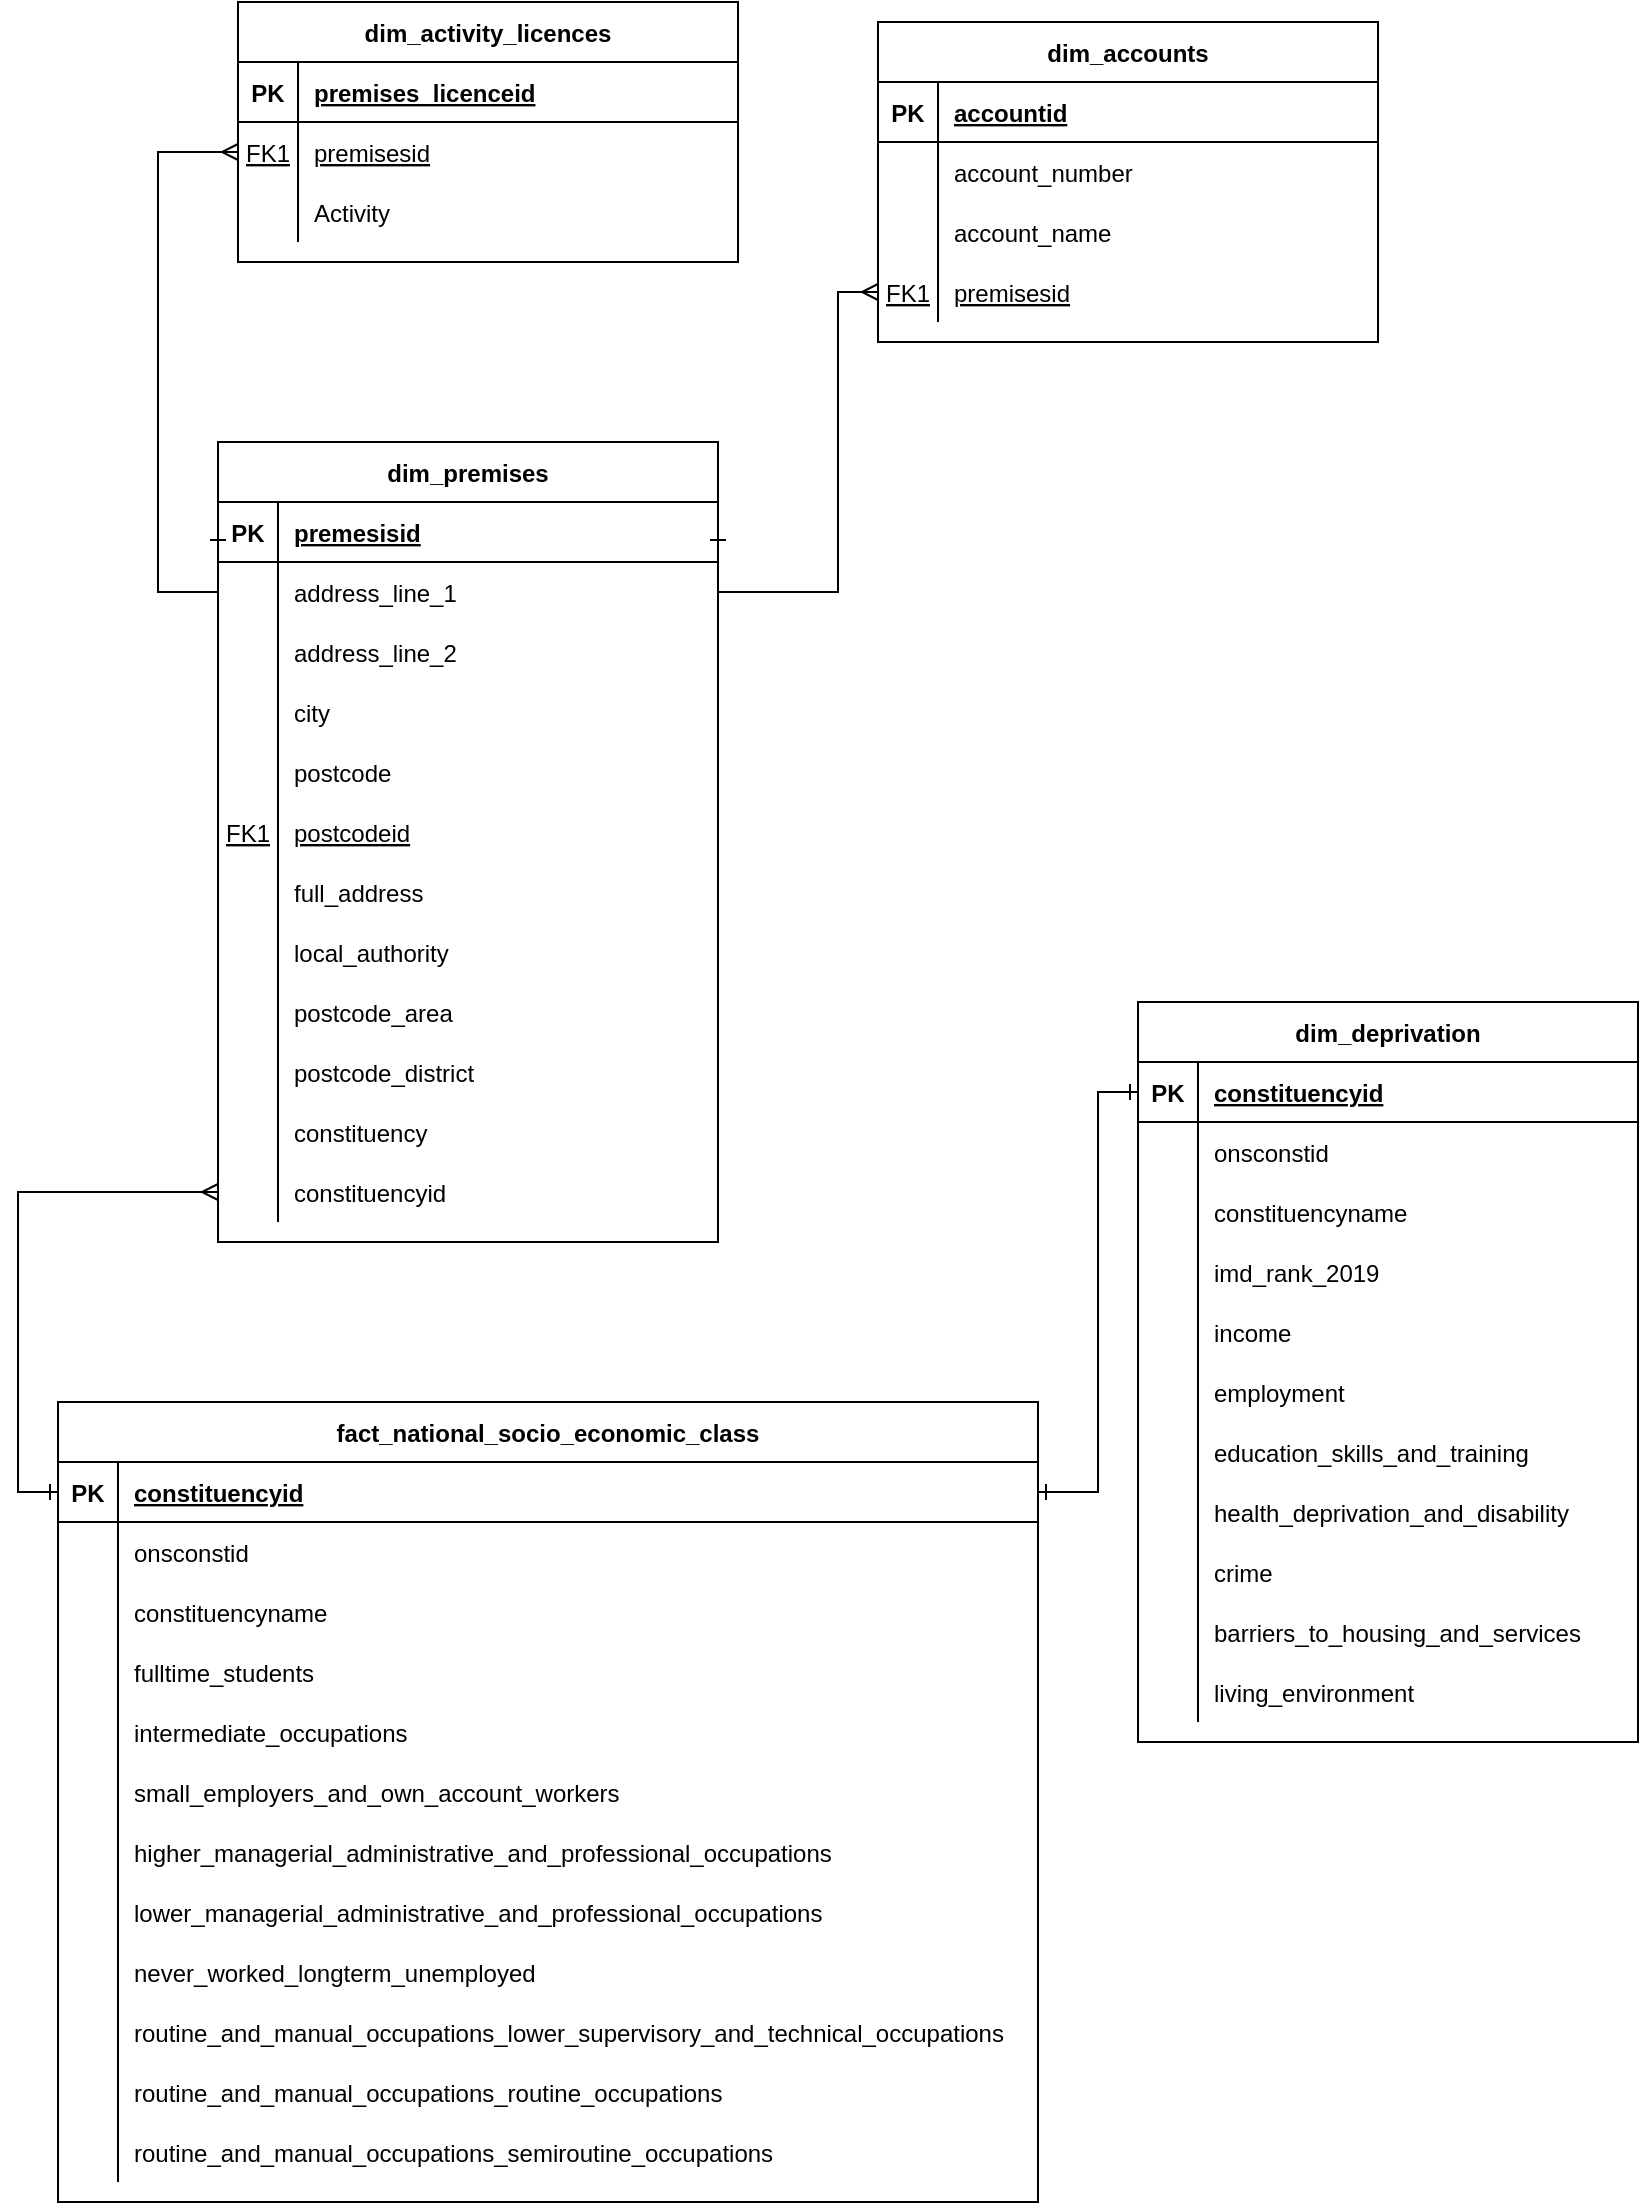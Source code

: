 <mxfile version="26.0.4">
  <diagram id="R2lEEEUBdFMjLlhIrx00" name="Page-1">
    <mxGraphModel dx="504" dy="288" grid="1" gridSize="10" guides="1" tooltips="1" connect="1" arrows="1" fold="1" page="1" pageScale="1" pageWidth="850" pageHeight="1100" math="0" shadow="0" extFonts="Permanent Marker^https://fonts.googleapis.com/css?family=Permanent+Marker">
      <root>
        <mxCell id="0" />
        <mxCell id="1" parent="0" />
        <mxCell id="C-vyLk0tnHw3VtMMgP7b-2" value="dim_activity_licences" style="shape=table;startSize=30;container=1;collapsible=1;childLayout=tableLayout;fixedRows=1;rowLines=0;fontStyle=1;align=center;resizeLast=1;" parent="1" vertex="1">
          <mxGeometry x="130" y="50" width="250" height="130" as="geometry" />
        </mxCell>
        <mxCell id="C-vyLk0tnHw3VtMMgP7b-3" value="" style="shape=partialRectangle;collapsible=0;dropTarget=0;pointerEvents=0;fillColor=none;points=[[0,0.5],[1,0.5]];portConstraint=eastwest;top=0;left=0;right=0;bottom=1;" parent="C-vyLk0tnHw3VtMMgP7b-2" vertex="1">
          <mxGeometry y="30" width="250" height="30" as="geometry" />
        </mxCell>
        <mxCell id="C-vyLk0tnHw3VtMMgP7b-4" value="PK" style="shape=partialRectangle;overflow=hidden;connectable=0;fillColor=none;top=0;left=0;bottom=0;right=0;fontStyle=1;" parent="C-vyLk0tnHw3VtMMgP7b-3" vertex="1">
          <mxGeometry width="30" height="30" as="geometry">
            <mxRectangle width="30" height="30" as="alternateBounds" />
          </mxGeometry>
        </mxCell>
        <mxCell id="C-vyLk0tnHw3VtMMgP7b-5" value="premises_licenceid" style="shape=partialRectangle;overflow=hidden;connectable=0;fillColor=none;top=0;left=0;bottom=0;right=0;align=left;spacingLeft=6;fontStyle=5;" parent="C-vyLk0tnHw3VtMMgP7b-3" vertex="1">
          <mxGeometry x="30" width="220" height="30" as="geometry">
            <mxRectangle width="220" height="30" as="alternateBounds" />
          </mxGeometry>
        </mxCell>
        <mxCell id="C-vyLk0tnHw3VtMMgP7b-6" value="" style="shape=partialRectangle;collapsible=0;dropTarget=0;pointerEvents=0;fillColor=none;points=[[0,0.5],[1,0.5]];portConstraint=eastwest;top=0;left=0;right=0;bottom=0;" parent="C-vyLk0tnHw3VtMMgP7b-2" vertex="1">
          <mxGeometry y="60" width="250" height="30" as="geometry" />
        </mxCell>
        <mxCell id="C-vyLk0tnHw3VtMMgP7b-7" value="FK1" style="shape=partialRectangle;overflow=hidden;connectable=0;fillColor=none;top=0;left=0;bottom=0;right=0;fontStyle=4" parent="C-vyLk0tnHw3VtMMgP7b-6" vertex="1">
          <mxGeometry width="30" height="30" as="geometry">
            <mxRectangle width="30" height="30" as="alternateBounds" />
          </mxGeometry>
        </mxCell>
        <mxCell id="C-vyLk0tnHw3VtMMgP7b-8" value="premisesid" style="shape=partialRectangle;overflow=hidden;connectable=0;fillColor=none;top=0;left=0;bottom=0;right=0;align=left;spacingLeft=6;fontStyle=4" parent="C-vyLk0tnHw3VtMMgP7b-6" vertex="1">
          <mxGeometry x="30" width="220" height="30" as="geometry">
            <mxRectangle width="220" height="30" as="alternateBounds" />
          </mxGeometry>
        </mxCell>
        <mxCell id="C-vyLk0tnHw3VtMMgP7b-9" value="" style="shape=partialRectangle;collapsible=0;dropTarget=0;pointerEvents=0;fillColor=none;points=[[0,0.5],[1,0.5]];portConstraint=eastwest;top=0;left=0;right=0;bottom=0;" parent="C-vyLk0tnHw3VtMMgP7b-2" vertex="1">
          <mxGeometry y="90" width="250" height="30" as="geometry" />
        </mxCell>
        <mxCell id="C-vyLk0tnHw3VtMMgP7b-10" value="" style="shape=partialRectangle;overflow=hidden;connectable=0;fillColor=none;top=0;left=0;bottom=0;right=0;" parent="C-vyLk0tnHw3VtMMgP7b-9" vertex="1">
          <mxGeometry width="30" height="30" as="geometry">
            <mxRectangle width="30" height="30" as="alternateBounds" />
          </mxGeometry>
        </mxCell>
        <mxCell id="C-vyLk0tnHw3VtMMgP7b-11" value="Activity" style="shape=partialRectangle;overflow=hidden;connectable=0;fillColor=none;top=0;left=0;bottom=0;right=0;align=left;spacingLeft=6;" parent="C-vyLk0tnHw3VtMMgP7b-9" vertex="1">
          <mxGeometry x="30" width="220" height="30" as="geometry">
            <mxRectangle width="220" height="30" as="alternateBounds" />
          </mxGeometry>
        </mxCell>
        <mxCell id="C-vyLk0tnHw3VtMMgP7b-23" value="dim_premises" style="shape=table;startSize=30;container=1;collapsible=1;childLayout=tableLayout;fixedRows=1;rowLines=0;fontStyle=1;align=center;resizeLast=1;" parent="1" vertex="1">
          <mxGeometry x="120" y="270" width="250" height="400" as="geometry" />
        </mxCell>
        <mxCell id="C-vyLk0tnHw3VtMMgP7b-24" value="" style="shape=partialRectangle;collapsible=0;dropTarget=0;pointerEvents=0;fillColor=none;points=[[0,0.5],[1,0.5]];portConstraint=eastwest;top=0;left=0;right=0;bottom=1;" parent="C-vyLk0tnHw3VtMMgP7b-23" vertex="1">
          <mxGeometry y="30" width="250" height="30" as="geometry" />
        </mxCell>
        <mxCell id="C-vyLk0tnHw3VtMMgP7b-25" value="PK" style="shape=partialRectangle;overflow=hidden;connectable=0;fillColor=none;top=0;left=0;bottom=0;right=0;fontStyle=1;" parent="C-vyLk0tnHw3VtMMgP7b-24" vertex="1">
          <mxGeometry width="30" height="30" as="geometry">
            <mxRectangle width="30" height="30" as="alternateBounds" />
          </mxGeometry>
        </mxCell>
        <mxCell id="C-vyLk0tnHw3VtMMgP7b-26" value="premesisid" style="shape=partialRectangle;overflow=hidden;connectable=0;fillColor=none;top=0;left=0;bottom=0;right=0;align=left;spacingLeft=6;fontStyle=5;" parent="C-vyLk0tnHw3VtMMgP7b-24" vertex="1">
          <mxGeometry x="30" width="220" height="30" as="geometry">
            <mxRectangle width="220" height="30" as="alternateBounds" />
          </mxGeometry>
        </mxCell>
        <mxCell id="C-vyLk0tnHw3VtMMgP7b-27" value="" style="shape=partialRectangle;collapsible=0;dropTarget=0;pointerEvents=0;fillColor=none;points=[[0,0.5],[1,0.5]];portConstraint=eastwest;top=0;left=0;right=0;bottom=0;" parent="C-vyLk0tnHw3VtMMgP7b-23" vertex="1">
          <mxGeometry y="60" width="250" height="30" as="geometry" />
        </mxCell>
        <mxCell id="C-vyLk0tnHw3VtMMgP7b-28" value="" style="shape=partialRectangle;overflow=hidden;connectable=0;fillColor=none;top=0;left=0;bottom=0;right=0;" parent="C-vyLk0tnHw3VtMMgP7b-27" vertex="1">
          <mxGeometry width="30" height="30" as="geometry">
            <mxRectangle width="30" height="30" as="alternateBounds" />
          </mxGeometry>
        </mxCell>
        <mxCell id="C-vyLk0tnHw3VtMMgP7b-29" value="address_line_1" style="shape=partialRectangle;overflow=hidden;connectable=0;fillColor=none;top=0;left=0;bottom=0;right=0;align=left;spacingLeft=6;" parent="C-vyLk0tnHw3VtMMgP7b-27" vertex="1">
          <mxGeometry x="30" width="220" height="30" as="geometry">
            <mxRectangle width="220" height="30" as="alternateBounds" />
          </mxGeometry>
        </mxCell>
        <mxCell id="blwR2HKxJo5WGY5ivQyR-8" style="shape=partialRectangle;collapsible=0;dropTarget=0;pointerEvents=0;fillColor=none;points=[[0,0.5],[1,0.5]];portConstraint=eastwest;top=0;left=0;right=0;bottom=0;" parent="C-vyLk0tnHw3VtMMgP7b-23" vertex="1">
          <mxGeometry y="90" width="250" height="30" as="geometry" />
        </mxCell>
        <mxCell id="blwR2HKxJo5WGY5ivQyR-9" style="shape=partialRectangle;overflow=hidden;connectable=0;fillColor=none;top=0;left=0;bottom=0;right=0;" parent="blwR2HKxJo5WGY5ivQyR-8" vertex="1">
          <mxGeometry width="30" height="30" as="geometry">
            <mxRectangle width="30" height="30" as="alternateBounds" />
          </mxGeometry>
        </mxCell>
        <mxCell id="blwR2HKxJo5WGY5ivQyR-10" value="address_line_2" style="shape=partialRectangle;overflow=hidden;connectable=0;fillColor=none;top=0;left=0;bottom=0;right=0;align=left;spacingLeft=6;" parent="blwR2HKxJo5WGY5ivQyR-8" vertex="1">
          <mxGeometry x="30" width="220" height="30" as="geometry">
            <mxRectangle width="220" height="30" as="alternateBounds" />
          </mxGeometry>
        </mxCell>
        <mxCell id="blwR2HKxJo5WGY5ivQyR-5" style="shape=partialRectangle;collapsible=0;dropTarget=0;pointerEvents=0;fillColor=none;points=[[0,0.5],[1,0.5]];portConstraint=eastwest;top=0;left=0;right=0;bottom=0;" parent="C-vyLk0tnHw3VtMMgP7b-23" vertex="1">
          <mxGeometry y="120" width="250" height="30" as="geometry" />
        </mxCell>
        <mxCell id="blwR2HKxJo5WGY5ivQyR-6" style="shape=partialRectangle;overflow=hidden;connectable=0;fillColor=none;top=0;left=0;bottom=0;right=0;" parent="blwR2HKxJo5WGY5ivQyR-5" vertex="1">
          <mxGeometry width="30" height="30" as="geometry">
            <mxRectangle width="30" height="30" as="alternateBounds" />
          </mxGeometry>
        </mxCell>
        <mxCell id="blwR2HKxJo5WGY5ivQyR-7" value="city" style="shape=partialRectangle;overflow=hidden;connectable=0;fillColor=none;top=0;left=0;bottom=0;right=0;align=left;spacingLeft=6;" parent="blwR2HKxJo5WGY5ivQyR-5" vertex="1">
          <mxGeometry x="30" width="220" height="30" as="geometry">
            <mxRectangle width="220" height="30" as="alternateBounds" />
          </mxGeometry>
        </mxCell>
        <mxCell id="blwR2HKxJo5WGY5ivQyR-2" style="shape=partialRectangle;collapsible=0;dropTarget=0;pointerEvents=0;fillColor=none;points=[[0,0.5],[1,0.5]];portConstraint=eastwest;top=0;left=0;right=0;bottom=0;" parent="C-vyLk0tnHw3VtMMgP7b-23" vertex="1">
          <mxGeometry y="150" width="250" height="30" as="geometry" />
        </mxCell>
        <mxCell id="blwR2HKxJo5WGY5ivQyR-3" style="shape=partialRectangle;overflow=hidden;connectable=0;fillColor=none;top=0;left=0;bottom=0;right=0;" parent="blwR2HKxJo5WGY5ivQyR-2" vertex="1">
          <mxGeometry width="30" height="30" as="geometry">
            <mxRectangle width="30" height="30" as="alternateBounds" />
          </mxGeometry>
        </mxCell>
        <mxCell id="blwR2HKxJo5WGY5ivQyR-4" value="postcode" style="shape=partialRectangle;overflow=hidden;connectable=0;fillColor=none;top=0;left=0;bottom=0;right=0;align=left;spacingLeft=6;" parent="blwR2HKxJo5WGY5ivQyR-2" vertex="1">
          <mxGeometry x="30" width="220" height="30" as="geometry">
            <mxRectangle width="220" height="30" as="alternateBounds" />
          </mxGeometry>
        </mxCell>
        <mxCell id="31KEZXRuIK3fxVOwYcJJ-1" style="shape=partialRectangle;collapsible=0;dropTarget=0;pointerEvents=0;fillColor=none;points=[[0,0.5],[1,0.5]];portConstraint=eastwest;top=0;left=0;right=0;bottom=0;" parent="C-vyLk0tnHw3VtMMgP7b-23" vertex="1">
          <mxGeometry y="180" width="250" height="30" as="geometry" />
        </mxCell>
        <mxCell id="31KEZXRuIK3fxVOwYcJJ-2" value="FK1" style="shape=partialRectangle;overflow=hidden;connectable=0;fillColor=none;top=0;left=0;bottom=0;right=0;fontStyle=4" parent="31KEZXRuIK3fxVOwYcJJ-1" vertex="1">
          <mxGeometry width="30" height="30" as="geometry">
            <mxRectangle width="30" height="30" as="alternateBounds" />
          </mxGeometry>
        </mxCell>
        <mxCell id="31KEZXRuIK3fxVOwYcJJ-3" value="postcodeid" style="shape=partialRectangle;overflow=hidden;connectable=0;fillColor=none;top=0;left=0;bottom=0;right=0;align=left;spacingLeft=6;fontStyle=4" parent="31KEZXRuIK3fxVOwYcJJ-1" vertex="1">
          <mxGeometry x="30" width="220" height="30" as="geometry">
            <mxRectangle width="220" height="30" as="alternateBounds" />
          </mxGeometry>
        </mxCell>
        <mxCell id="blwR2HKxJo5WGY5ivQyR-58" style="shape=partialRectangle;collapsible=0;dropTarget=0;pointerEvents=0;fillColor=none;points=[[0,0.5],[1,0.5]];portConstraint=eastwest;top=0;left=0;right=0;bottom=0;" parent="C-vyLk0tnHw3VtMMgP7b-23" vertex="1">
          <mxGeometry y="210" width="250" height="30" as="geometry" />
        </mxCell>
        <mxCell id="blwR2HKxJo5WGY5ivQyR-59" style="shape=partialRectangle;overflow=hidden;connectable=0;fillColor=none;top=0;left=0;bottom=0;right=0;" parent="blwR2HKxJo5WGY5ivQyR-58" vertex="1">
          <mxGeometry width="30" height="30" as="geometry">
            <mxRectangle width="30" height="30" as="alternateBounds" />
          </mxGeometry>
        </mxCell>
        <mxCell id="blwR2HKxJo5WGY5ivQyR-60" value="full_address" style="shape=partialRectangle;overflow=hidden;connectable=0;fillColor=none;top=0;left=0;bottom=0;right=0;align=left;spacingLeft=6;" parent="blwR2HKxJo5WGY5ivQyR-58" vertex="1">
          <mxGeometry x="30" width="220" height="30" as="geometry">
            <mxRectangle width="220" height="30" as="alternateBounds" />
          </mxGeometry>
        </mxCell>
        <mxCell id="blwR2HKxJo5WGY5ivQyR-61" style="shape=partialRectangle;collapsible=0;dropTarget=0;pointerEvents=0;fillColor=none;points=[[0,0.5],[1,0.5]];portConstraint=eastwest;top=0;left=0;right=0;bottom=0;" parent="C-vyLk0tnHw3VtMMgP7b-23" vertex="1">
          <mxGeometry y="240" width="250" height="30" as="geometry" />
        </mxCell>
        <mxCell id="blwR2HKxJo5WGY5ivQyR-62" style="shape=partialRectangle;overflow=hidden;connectable=0;fillColor=none;top=0;left=0;bottom=0;right=0;" parent="blwR2HKxJo5WGY5ivQyR-61" vertex="1">
          <mxGeometry width="30" height="30" as="geometry">
            <mxRectangle width="30" height="30" as="alternateBounds" />
          </mxGeometry>
        </mxCell>
        <mxCell id="blwR2HKxJo5WGY5ivQyR-63" value="local_authority" style="shape=partialRectangle;overflow=hidden;connectable=0;fillColor=none;top=0;left=0;bottom=0;right=0;align=left;spacingLeft=6;" parent="blwR2HKxJo5WGY5ivQyR-61" vertex="1">
          <mxGeometry x="30" width="220" height="30" as="geometry">
            <mxRectangle width="220" height="30" as="alternateBounds" />
          </mxGeometry>
        </mxCell>
        <mxCell id="CRm_1fGnL9gnfe-iebsa-4" style="shape=partialRectangle;collapsible=0;dropTarget=0;pointerEvents=0;fillColor=none;points=[[0,0.5],[1,0.5]];portConstraint=eastwest;top=0;left=0;right=0;bottom=0;" parent="C-vyLk0tnHw3VtMMgP7b-23" vertex="1">
          <mxGeometry y="270" width="250" height="30" as="geometry" />
        </mxCell>
        <mxCell id="CRm_1fGnL9gnfe-iebsa-5" style="shape=partialRectangle;overflow=hidden;connectable=0;fillColor=none;top=0;left=0;bottom=0;right=0;" parent="CRm_1fGnL9gnfe-iebsa-4" vertex="1">
          <mxGeometry width="30" height="30" as="geometry">
            <mxRectangle width="30" height="30" as="alternateBounds" />
          </mxGeometry>
        </mxCell>
        <mxCell id="CRm_1fGnL9gnfe-iebsa-6" value="postcode_area" style="shape=partialRectangle;overflow=hidden;connectable=0;fillColor=none;top=0;left=0;bottom=0;right=0;align=left;spacingLeft=6;" parent="CRm_1fGnL9gnfe-iebsa-4" vertex="1">
          <mxGeometry x="30" width="220" height="30" as="geometry">
            <mxRectangle width="220" height="30" as="alternateBounds" />
          </mxGeometry>
        </mxCell>
        <mxCell id="CRm_1fGnL9gnfe-iebsa-7" style="shape=partialRectangle;collapsible=0;dropTarget=0;pointerEvents=0;fillColor=none;points=[[0,0.5],[1,0.5]];portConstraint=eastwest;top=0;left=0;right=0;bottom=0;" parent="C-vyLk0tnHw3VtMMgP7b-23" vertex="1">
          <mxGeometry y="300" width="250" height="30" as="geometry" />
        </mxCell>
        <mxCell id="CRm_1fGnL9gnfe-iebsa-8" style="shape=partialRectangle;overflow=hidden;connectable=0;fillColor=none;top=0;left=0;bottom=0;right=0;" parent="CRm_1fGnL9gnfe-iebsa-7" vertex="1">
          <mxGeometry width="30" height="30" as="geometry">
            <mxRectangle width="30" height="30" as="alternateBounds" />
          </mxGeometry>
        </mxCell>
        <mxCell id="CRm_1fGnL9gnfe-iebsa-9" value="postcode_district" style="shape=partialRectangle;overflow=hidden;connectable=0;fillColor=none;top=0;left=0;bottom=0;right=0;align=left;spacingLeft=6;" parent="CRm_1fGnL9gnfe-iebsa-7" vertex="1">
          <mxGeometry x="30" width="220" height="30" as="geometry">
            <mxRectangle width="220" height="30" as="alternateBounds" />
          </mxGeometry>
        </mxCell>
        <mxCell id="CRm_1fGnL9gnfe-iebsa-10" style="shape=partialRectangle;collapsible=0;dropTarget=0;pointerEvents=0;fillColor=none;points=[[0,0.5],[1,0.5]];portConstraint=eastwest;top=0;left=0;right=0;bottom=0;" parent="C-vyLk0tnHw3VtMMgP7b-23" vertex="1">
          <mxGeometry y="330" width="250" height="30" as="geometry" />
        </mxCell>
        <mxCell id="CRm_1fGnL9gnfe-iebsa-11" style="shape=partialRectangle;overflow=hidden;connectable=0;fillColor=none;top=0;left=0;bottom=0;right=0;" parent="CRm_1fGnL9gnfe-iebsa-10" vertex="1">
          <mxGeometry width="30" height="30" as="geometry">
            <mxRectangle width="30" height="30" as="alternateBounds" />
          </mxGeometry>
        </mxCell>
        <mxCell id="CRm_1fGnL9gnfe-iebsa-12" value="constituency" style="shape=partialRectangle;overflow=hidden;connectable=0;fillColor=none;top=0;left=0;bottom=0;right=0;align=left;spacingLeft=6;" parent="CRm_1fGnL9gnfe-iebsa-10" vertex="1">
          <mxGeometry x="30" width="220" height="30" as="geometry">
            <mxRectangle width="220" height="30" as="alternateBounds" />
          </mxGeometry>
        </mxCell>
        <mxCell id="CRm_1fGnL9gnfe-iebsa-13" style="shape=partialRectangle;collapsible=0;dropTarget=0;pointerEvents=0;fillColor=none;points=[[0,0.5],[1,0.5]];portConstraint=eastwest;top=0;left=0;right=0;bottom=0;" parent="C-vyLk0tnHw3VtMMgP7b-23" vertex="1">
          <mxGeometry y="360" width="250" height="30" as="geometry" />
        </mxCell>
        <mxCell id="CRm_1fGnL9gnfe-iebsa-14" style="shape=partialRectangle;overflow=hidden;connectable=0;fillColor=none;top=0;left=0;bottom=0;right=0;" parent="CRm_1fGnL9gnfe-iebsa-13" vertex="1">
          <mxGeometry width="30" height="30" as="geometry">
            <mxRectangle width="30" height="30" as="alternateBounds" />
          </mxGeometry>
        </mxCell>
        <mxCell id="CRm_1fGnL9gnfe-iebsa-15" value="constituencyid" style="shape=partialRectangle;overflow=hidden;connectable=0;fillColor=none;top=0;left=0;bottom=0;right=0;align=left;spacingLeft=6;" parent="CRm_1fGnL9gnfe-iebsa-13" vertex="1">
          <mxGeometry x="30" width="220" height="30" as="geometry">
            <mxRectangle width="220" height="30" as="alternateBounds" />
          </mxGeometry>
        </mxCell>
        <mxCell id="blwR2HKxJo5WGY5ivQyR-64" style="edgeStyle=orthogonalEdgeStyle;rounded=0;orthogonalLoop=1;jettySize=auto;html=1;exitX=0;exitY=0.5;exitDx=0;exitDy=0;startArrow=ERone;startFill=0;endArrow=ERmany;endFill=0;entryX=0;entryY=0.5;entryDx=0;entryDy=0;" parent="1" source="C-vyLk0tnHw3VtMMgP7b-24" target="C-vyLk0tnHw3VtMMgP7b-6" edge="1">
          <mxGeometry relative="1" as="geometry">
            <Array as="points">
              <mxPoint x="90" y="345" />
              <mxPoint x="90" y="125" />
            </Array>
          </mxGeometry>
        </mxCell>
        <mxCell id="31KEZXRuIK3fxVOwYcJJ-46" value="dim_deprivation" style="shape=table;startSize=30;container=1;collapsible=1;childLayout=tableLayout;fixedRows=1;rowLines=0;fontStyle=1;align=center;resizeLast=1;" parent="1" vertex="1">
          <mxGeometry x="580" y="550" width="250" height="370" as="geometry" />
        </mxCell>
        <mxCell id="31KEZXRuIK3fxVOwYcJJ-47" value="" style="shape=partialRectangle;collapsible=0;dropTarget=0;pointerEvents=0;fillColor=none;points=[[0,0.5],[1,0.5]];portConstraint=eastwest;top=0;left=0;right=0;bottom=1;" parent="31KEZXRuIK3fxVOwYcJJ-46" vertex="1">
          <mxGeometry y="30" width="250" height="30" as="geometry" />
        </mxCell>
        <mxCell id="31KEZXRuIK3fxVOwYcJJ-48" value="PK" style="shape=partialRectangle;overflow=hidden;connectable=0;fillColor=none;top=0;left=0;bottom=0;right=0;fontStyle=1;" parent="31KEZXRuIK3fxVOwYcJJ-47" vertex="1">
          <mxGeometry width="30" height="30" as="geometry">
            <mxRectangle width="30" height="30" as="alternateBounds" />
          </mxGeometry>
        </mxCell>
        <mxCell id="31KEZXRuIK3fxVOwYcJJ-49" value="constituencyid" style="shape=partialRectangle;overflow=hidden;connectable=0;fillColor=none;top=0;left=0;bottom=0;right=0;align=left;spacingLeft=6;fontStyle=5;" parent="31KEZXRuIK3fxVOwYcJJ-47" vertex="1">
          <mxGeometry x="30" width="220" height="30" as="geometry">
            <mxRectangle width="220" height="30" as="alternateBounds" />
          </mxGeometry>
        </mxCell>
        <mxCell id="I6cjK9rNQVHKVCPaH5Sm-27" style="shape=partialRectangle;collapsible=0;dropTarget=0;pointerEvents=0;fillColor=none;points=[[0,0.5],[1,0.5]];portConstraint=eastwest;top=0;left=0;right=0;bottom=0;" vertex="1" parent="31KEZXRuIK3fxVOwYcJJ-46">
          <mxGeometry y="60" width="250" height="30" as="geometry" />
        </mxCell>
        <mxCell id="I6cjK9rNQVHKVCPaH5Sm-28" style="shape=partialRectangle;overflow=hidden;connectable=0;fillColor=none;top=0;left=0;bottom=0;right=0;" vertex="1" parent="I6cjK9rNQVHKVCPaH5Sm-27">
          <mxGeometry width="30" height="30" as="geometry">
            <mxRectangle width="30" height="30" as="alternateBounds" />
          </mxGeometry>
        </mxCell>
        <mxCell id="I6cjK9rNQVHKVCPaH5Sm-29" value="onsconstid" style="shape=partialRectangle;overflow=hidden;connectable=0;fillColor=none;top=0;left=0;bottom=0;right=0;align=left;spacingLeft=6;" vertex="1" parent="I6cjK9rNQVHKVCPaH5Sm-27">
          <mxGeometry x="30" width="220" height="30" as="geometry">
            <mxRectangle width="220" height="30" as="alternateBounds" />
          </mxGeometry>
        </mxCell>
        <mxCell id="31KEZXRuIK3fxVOwYcJJ-50" value="" style="shape=partialRectangle;collapsible=0;dropTarget=0;pointerEvents=0;fillColor=none;points=[[0,0.5],[1,0.5]];portConstraint=eastwest;top=0;left=0;right=0;bottom=0;" parent="31KEZXRuIK3fxVOwYcJJ-46" vertex="1">
          <mxGeometry y="90" width="250" height="30" as="geometry" />
        </mxCell>
        <mxCell id="31KEZXRuIK3fxVOwYcJJ-51" value="" style="shape=partialRectangle;overflow=hidden;connectable=0;fillColor=none;top=0;left=0;bottom=0;right=0;" parent="31KEZXRuIK3fxVOwYcJJ-50" vertex="1">
          <mxGeometry width="30" height="30" as="geometry">
            <mxRectangle width="30" height="30" as="alternateBounds" />
          </mxGeometry>
        </mxCell>
        <mxCell id="31KEZXRuIK3fxVOwYcJJ-52" value="constituencyname" style="shape=partialRectangle;overflow=hidden;connectable=0;fillColor=none;top=0;left=0;bottom=0;right=0;align=left;spacingLeft=6;" parent="31KEZXRuIK3fxVOwYcJJ-50" vertex="1">
          <mxGeometry x="30" width="220" height="30" as="geometry">
            <mxRectangle width="220" height="30" as="alternateBounds" />
          </mxGeometry>
        </mxCell>
        <mxCell id="31KEZXRuIK3fxVOwYcJJ-53" style="shape=partialRectangle;collapsible=0;dropTarget=0;pointerEvents=0;fillColor=none;points=[[0,0.5],[1,0.5]];portConstraint=eastwest;top=0;left=0;right=0;bottom=0;" parent="31KEZXRuIK3fxVOwYcJJ-46" vertex="1">
          <mxGeometry y="120" width="250" height="30" as="geometry" />
        </mxCell>
        <mxCell id="31KEZXRuIK3fxVOwYcJJ-54" style="shape=partialRectangle;overflow=hidden;connectable=0;fillColor=none;top=0;left=0;bottom=0;right=0;" parent="31KEZXRuIK3fxVOwYcJJ-53" vertex="1">
          <mxGeometry width="30" height="30" as="geometry">
            <mxRectangle width="30" height="30" as="alternateBounds" />
          </mxGeometry>
        </mxCell>
        <mxCell id="31KEZXRuIK3fxVOwYcJJ-55" value="imd_rank_2019" style="shape=partialRectangle;overflow=hidden;connectable=0;fillColor=none;top=0;left=0;bottom=0;right=0;align=left;spacingLeft=6;" parent="31KEZXRuIK3fxVOwYcJJ-53" vertex="1">
          <mxGeometry x="30" width="220" height="30" as="geometry">
            <mxRectangle width="220" height="30" as="alternateBounds" />
          </mxGeometry>
        </mxCell>
        <mxCell id="31KEZXRuIK3fxVOwYcJJ-59" style="shape=partialRectangle;collapsible=0;dropTarget=0;pointerEvents=0;fillColor=none;points=[[0,0.5],[1,0.5]];portConstraint=eastwest;top=0;left=0;right=0;bottom=0;" parent="31KEZXRuIK3fxVOwYcJJ-46" vertex="1">
          <mxGeometry y="150" width="250" height="30" as="geometry" />
        </mxCell>
        <mxCell id="31KEZXRuIK3fxVOwYcJJ-60" style="shape=partialRectangle;overflow=hidden;connectable=0;fillColor=none;top=0;left=0;bottom=0;right=0;" parent="31KEZXRuIK3fxVOwYcJJ-59" vertex="1">
          <mxGeometry width="30" height="30" as="geometry">
            <mxRectangle width="30" height="30" as="alternateBounds" />
          </mxGeometry>
        </mxCell>
        <mxCell id="31KEZXRuIK3fxVOwYcJJ-61" value="income" style="shape=partialRectangle;overflow=hidden;connectable=0;fillColor=none;top=0;left=0;bottom=0;right=0;align=left;spacingLeft=6;" parent="31KEZXRuIK3fxVOwYcJJ-59" vertex="1">
          <mxGeometry x="30" width="220" height="30" as="geometry">
            <mxRectangle width="220" height="30" as="alternateBounds" />
          </mxGeometry>
        </mxCell>
        <mxCell id="31KEZXRuIK3fxVOwYcJJ-62" style="shape=partialRectangle;collapsible=0;dropTarget=0;pointerEvents=0;fillColor=none;points=[[0,0.5],[1,0.5]];portConstraint=eastwest;top=0;left=0;right=0;bottom=0;" parent="31KEZXRuIK3fxVOwYcJJ-46" vertex="1">
          <mxGeometry y="180" width="250" height="30" as="geometry" />
        </mxCell>
        <mxCell id="31KEZXRuIK3fxVOwYcJJ-63" style="shape=partialRectangle;overflow=hidden;connectable=0;fillColor=none;top=0;left=0;bottom=0;right=0;" parent="31KEZXRuIK3fxVOwYcJJ-62" vertex="1">
          <mxGeometry width="30" height="30" as="geometry">
            <mxRectangle width="30" height="30" as="alternateBounds" />
          </mxGeometry>
        </mxCell>
        <mxCell id="31KEZXRuIK3fxVOwYcJJ-64" value="employment" style="shape=partialRectangle;overflow=hidden;connectable=0;fillColor=none;top=0;left=0;bottom=0;right=0;align=left;spacingLeft=6;" parent="31KEZXRuIK3fxVOwYcJJ-62" vertex="1">
          <mxGeometry x="30" width="220" height="30" as="geometry">
            <mxRectangle width="220" height="30" as="alternateBounds" />
          </mxGeometry>
        </mxCell>
        <mxCell id="31KEZXRuIK3fxVOwYcJJ-65" style="shape=partialRectangle;collapsible=0;dropTarget=0;pointerEvents=0;fillColor=none;points=[[0,0.5],[1,0.5]];portConstraint=eastwest;top=0;left=0;right=0;bottom=0;" parent="31KEZXRuIK3fxVOwYcJJ-46" vertex="1">
          <mxGeometry y="210" width="250" height="30" as="geometry" />
        </mxCell>
        <mxCell id="31KEZXRuIK3fxVOwYcJJ-66" style="shape=partialRectangle;overflow=hidden;connectable=0;fillColor=none;top=0;left=0;bottom=0;right=0;" parent="31KEZXRuIK3fxVOwYcJJ-65" vertex="1">
          <mxGeometry width="30" height="30" as="geometry">
            <mxRectangle width="30" height="30" as="alternateBounds" />
          </mxGeometry>
        </mxCell>
        <mxCell id="31KEZXRuIK3fxVOwYcJJ-67" value="education_skills_and_training" style="shape=partialRectangle;overflow=hidden;connectable=0;fillColor=none;top=0;left=0;bottom=0;right=0;align=left;spacingLeft=6;" parent="31KEZXRuIK3fxVOwYcJJ-65" vertex="1">
          <mxGeometry x="30" width="220" height="30" as="geometry">
            <mxRectangle width="220" height="30" as="alternateBounds" />
          </mxGeometry>
        </mxCell>
        <mxCell id="31KEZXRuIK3fxVOwYcJJ-68" style="shape=partialRectangle;collapsible=0;dropTarget=0;pointerEvents=0;fillColor=none;points=[[0,0.5],[1,0.5]];portConstraint=eastwest;top=0;left=0;right=0;bottom=0;" parent="31KEZXRuIK3fxVOwYcJJ-46" vertex="1">
          <mxGeometry y="240" width="250" height="30" as="geometry" />
        </mxCell>
        <mxCell id="31KEZXRuIK3fxVOwYcJJ-69" style="shape=partialRectangle;overflow=hidden;connectable=0;fillColor=none;top=0;left=0;bottom=0;right=0;" parent="31KEZXRuIK3fxVOwYcJJ-68" vertex="1">
          <mxGeometry width="30" height="30" as="geometry">
            <mxRectangle width="30" height="30" as="alternateBounds" />
          </mxGeometry>
        </mxCell>
        <mxCell id="31KEZXRuIK3fxVOwYcJJ-70" value="health_deprivation_and_disability" style="shape=partialRectangle;overflow=hidden;connectable=0;fillColor=none;top=0;left=0;bottom=0;right=0;align=left;spacingLeft=6;" parent="31KEZXRuIK3fxVOwYcJJ-68" vertex="1">
          <mxGeometry x="30" width="220" height="30" as="geometry">
            <mxRectangle width="220" height="30" as="alternateBounds" />
          </mxGeometry>
        </mxCell>
        <mxCell id="31KEZXRuIK3fxVOwYcJJ-71" style="shape=partialRectangle;collapsible=0;dropTarget=0;pointerEvents=0;fillColor=none;points=[[0,0.5],[1,0.5]];portConstraint=eastwest;top=0;left=0;right=0;bottom=0;" parent="31KEZXRuIK3fxVOwYcJJ-46" vertex="1">
          <mxGeometry y="270" width="250" height="30" as="geometry" />
        </mxCell>
        <mxCell id="31KEZXRuIK3fxVOwYcJJ-72" style="shape=partialRectangle;overflow=hidden;connectable=0;fillColor=none;top=0;left=0;bottom=0;right=0;" parent="31KEZXRuIK3fxVOwYcJJ-71" vertex="1">
          <mxGeometry width="30" height="30" as="geometry">
            <mxRectangle width="30" height="30" as="alternateBounds" />
          </mxGeometry>
        </mxCell>
        <mxCell id="31KEZXRuIK3fxVOwYcJJ-73" value="crime" style="shape=partialRectangle;overflow=hidden;connectable=0;fillColor=none;top=0;left=0;bottom=0;right=0;align=left;spacingLeft=6;" parent="31KEZXRuIK3fxVOwYcJJ-71" vertex="1">
          <mxGeometry x="30" width="220" height="30" as="geometry">
            <mxRectangle width="220" height="30" as="alternateBounds" />
          </mxGeometry>
        </mxCell>
        <mxCell id="31KEZXRuIK3fxVOwYcJJ-74" style="shape=partialRectangle;collapsible=0;dropTarget=0;pointerEvents=0;fillColor=none;points=[[0,0.5],[1,0.5]];portConstraint=eastwest;top=0;left=0;right=0;bottom=0;" parent="31KEZXRuIK3fxVOwYcJJ-46" vertex="1">
          <mxGeometry y="300" width="250" height="30" as="geometry" />
        </mxCell>
        <mxCell id="31KEZXRuIK3fxVOwYcJJ-75" style="shape=partialRectangle;overflow=hidden;connectable=0;fillColor=none;top=0;left=0;bottom=0;right=0;" parent="31KEZXRuIK3fxVOwYcJJ-74" vertex="1">
          <mxGeometry width="30" height="30" as="geometry">
            <mxRectangle width="30" height="30" as="alternateBounds" />
          </mxGeometry>
        </mxCell>
        <mxCell id="31KEZXRuIK3fxVOwYcJJ-76" value="barriers_to_housing_and_services" style="shape=partialRectangle;overflow=hidden;connectable=0;fillColor=none;top=0;left=0;bottom=0;right=0;align=left;spacingLeft=6;" parent="31KEZXRuIK3fxVOwYcJJ-74" vertex="1">
          <mxGeometry x="30" width="220" height="30" as="geometry">
            <mxRectangle width="220" height="30" as="alternateBounds" />
          </mxGeometry>
        </mxCell>
        <mxCell id="31KEZXRuIK3fxVOwYcJJ-77" style="shape=partialRectangle;collapsible=0;dropTarget=0;pointerEvents=0;fillColor=none;points=[[0,0.5],[1,0.5]];portConstraint=eastwest;top=0;left=0;right=0;bottom=0;" parent="31KEZXRuIK3fxVOwYcJJ-46" vertex="1">
          <mxGeometry y="330" width="250" height="30" as="geometry" />
        </mxCell>
        <mxCell id="31KEZXRuIK3fxVOwYcJJ-78" style="shape=partialRectangle;overflow=hidden;connectable=0;fillColor=none;top=0;left=0;bottom=0;right=0;" parent="31KEZXRuIK3fxVOwYcJJ-77" vertex="1">
          <mxGeometry width="30" height="30" as="geometry">
            <mxRectangle width="30" height="30" as="alternateBounds" />
          </mxGeometry>
        </mxCell>
        <mxCell id="31KEZXRuIK3fxVOwYcJJ-79" value="living_environment" style="shape=partialRectangle;overflow=hidden;connectable=0;fillColor=none;top=0;left=0;bottom=0;right=0;align=left;spacingLeft=6;" parent="31KEZXRuIK3fxVOwYcJJ-77" vertex="1">
          <mxGeometry x="30" width="220" height="30" as="geometry">
            <mxRectangle width="220" height="30" as="alternateBounds" />
          </mxGeometry>
        </mxCell>
        <mxCell id="n8HSf5kuPVpnNOSW-F3q-1" value="fact_national_socio_economic_class" style="shape=table;startSize=30;container=1;collapsible=1;childLayout=tableLayout;fixedRows=1;rowLines=0;fontStyle=1;align=center;resizeLast=1;" parent="1" vertex="1">
          <mxGeometry x="40" y="750" width="490" height="400" as="geometry" />
        </mxCell>
        <mxCell id="n8HSf5kuPVpnNOSW-F3q-2" value="" style="shape=partialRectangle;collapsible=0;dropTarget=0;pointerEvents=0;fillColor=none;points=[[0,0.5],[1,0.5]];portConstraint=eastwest;top=0;left=0;right=0;bottom=1;" parent="n8HSf5kuPVpnNOSW-F3q-1" vertex="1">
          <mxGeometry y="30" width="490" height="30" as="geometry" />
        </mxCell>
        <mxCell id="n8HSf5kuPVpnNOSW-F3q-3" value="PK" style="shape=partialRectangle;overflow=hidden;connectable=0;fillColor=none;top=0;left=0;bottom=0;right=0;fontStyle=1;" parent="n8HSf5kuPVpnNOSW-F3q-2" vertex="1">
          <mxGeometry width="30" height="30" as="geometry">
            <mxRectangle width="30" height="30" as="alternateBounds" />
          </mxGeometry>
        </mxCell>
        <mxCell id="n8HSf5kuPVpnNOSW-F3q-4" value="constituencyid" style="shape=partialRectangle;overflow=hidden;connectable=0;fillColor=none;top=0;left=0;bottom=0;right=0;align=left;spacingLeft=6;fontStyle=5;" parent="n8HSf5kuPVpnNOSW-F3q-2" vertex="1">
          <mxGeometry x="30" width="460" height="30" as="geometry">
            <mxRectangle width="460" height="30" as="alternateBounds" />
          </mxGeometry>
        </mxCell>
        <mxCell id="n8HSf5kuPVpnNOSW-F3q-5" value="" style="shape=partialRectangle;collapsible=0;dropTarget=0;pointerEvents=0;fillColor=none;points=[[0,0.5],[1,0.5]];portConstraint=eastwest;top=0;left=0;right=0;bottom=0;" parent="n8HSf5kuPVpnNOSW-F3q-1" vertex="1">
          <mxGeometry y="60" width="490" height="30" as="geometry" />
        </mxCell>
        <mxCell id="n8HSf5kuPVpnNOSW-F3q-6" value="" style="shape=partialRectangle;overflow=hidden;connectable=0;fillColor=none;top=0;left=0;bottom=0;right=0;" parent="n8HSf5kuPVpnNOSW-F3q-5" vertex="1">
          <mxGeometry width="30" height="30" as="geometry">
            <mxRectangle width="30" height="30" as="alternateBounds" />
          </mxGeometry>
        </mxCell>
        <mxCell id="n8HSf5kuPVpnNOSW-F3q-7" value="onsconstid" style="shape=partialRectangle;overflow=hidden;connectable=0;fillColor=none;top=0;left=0;bottom=0;right=0;align=left;spacingLeft=6;" parent="n8HSf5kuPVpnNOSW-F3q-5" vertex="1">
          <mxGeometry x="30" width="460" height="30" as="geometry">
            <mxRectangle width="460" height="30" as="alternateBounds" />
          </mxGeometry>
        </mxCell>
        <mxCell id="n8HSf5kuPVpnNOSW-F3q-8" style="shape=partialRectangle;collapsible=0;dropTarget=0;pointerEvents=0;fillColor=none;points=[[0,0.5],[1,0.5]];portConstraint=eastwest;top=0;left=0;right=0;bottom=0;" parent="n8HSf5kuPVpnNOSW-F3q-1" vertex="1">
          <mxGeometry y="90" width="490" height="30" as="geometry" />
        </mxCell>
        <mxCell id="n8HSf5kuPVpnNOSW-F3q-9" style="shape=partialRectangle;overflow=hidden;connectable=0;fillColor=none;top=0;left=0;bottom=0;right=0;" parent="n8HSf5kuPVpnNOSW-F3q-8" vertex="1">
          <mxGeometry width="30" height="30" as="geometry">
            <mxRectangle width="30" height="30" as="alternateBounds" />
          </mxGeometry>
        </mxCell>
        <mxCell id="n8HSf5kuPVpnNOSW-F3q-10" value="constituencyname" style="shape=partialRectangle;overflow=hidden;connectable=0;fillColor=none;top=0;left=0;bottom=0;right=0;align=left;spacingLeft=6;" parent="n8HSf5kuPVpnNOSW-F3q-8" vertex="1">
          <mxGeometry x="30" width="460" height="30" as="geometry">
            <mxRectangle width="460" height="30" as="alternateBounds" />
          </mxGeometry>
        </mxCell>
        <mxCell id="n8HSf5kuPVpnNOSW-F3q-11" style="shape=partialRectangle;collapsible=0;dropTarget=0;pointerEvents=0;fillColor=none;points=[[0,0.5],[1,0.5]];portConstraint=eastwest;top=0;left=0;right=0;bottom=0;" parent="n8HSf5kuPVpnNOSW-F3q-1" vertex="1">
          <mxGeometry y="120" width="490" height="30" as="geometry" />
        </mxCell>
        <mxCell id="n8HSf5kuPVpnNOSW-F3q-12" style="shape=partialRectangle;overflow=hidden;connectable=0;fillColor=none;top=0;left=0;bottom=0;right=0;" parent="n8HSf5kuPVpnNOSW-F3q-11" vertex="1">
          <mxGeometry width="30" height="30" as="geometry">
            <mxRectangle width="30" height="30" as="alternateBounds" />
          </mxGeometry>
        </mxCell>
        <mxCell id="n8HSf5kuPVpnNOSW-F3q-13" value="fulltime_students" style="shape=partialRectangle;overflow=hidden;connectable=0;fillColor=none;top=0;left=0;bottom=0;right=0;align=left;spacingLeft=6;" parent="n8HSf5kuPVpnNOSW-F3q-11" vertex="1">
          <mxGeometry x="30" width="460" height="30" as="geometry">
            <mxRectangle width="460" height="30" as="alternateBounds" />
          </mxGeometry>
        </mxCell>
        <mxCell id="CRm_1fGnL9gnfe-iebsa-16" style="shape=partialRectangle;collapsible=0;dropTarget=0;pointerEvents=0;fillColor=none;points=[[0,0.5],[1,0.5]];portConstraint=eastwest;top=0;left=0;right=0;bottom=0;" parent="n8HSf5kuPVpnNOSW-F3q-1" vertex="1">
          <mxGeometry y="150" width="490" height="30" as="geometry" />
        </mxCell>
        <mxCell id="CRm_1fGnL9gnfe-iebsa-17" style="shape=partialRectangle;overflow=hidden;connectable=0;fillColor=none;top=0;left=0;bottom=0;right=0;" parent="CRm_1fGnL9gnfe-iebsa-16" vertex="1">
          <mxGeometry width="30" height="30" as="geometry">
            <mxRectangle width="30" height="30" as="alternateBounds" />
          </mxGeometry>
        </mxCell>
        <mxCell id="CRm_1fGnL9gnfe-iebsa-18" value="intermediate_occupations" style="shape=partialRectangle;overflow=hidden;connectable=0;fillColor=none;top=0;left=0;bottom=0;right=0;align=left;spacingLeft=6;" parent="CRm_1fGnL9gnfe-iebsa-16" vertex="1">
          <mxGeometry x="30" width="460" height="30" as="geometry">
            <mxRectangle width="460" height="30" as="alternateBounds" />
          </mxGeometry>
        </mxCell>
        <mxCell id="I6cjK9rNQVHKVCPaH5Sm-39" style="shape=partialRectangle;collapsible=0;dropTarget=0;pointerEvents=0;fillColor=none;points=[[0,0.5],[1,0.5]];portConstraint=eastwest;top=0;left=0;right=0;bottom=0;" vertex="1" parent="n8HSf5kuPVpnNOSW-F3q-1">
          <mxGeometry y="180" width="490" height="30" as="geometry" />
        </mxCell>
        <mxCell id="I6cjK9rNQVHKVCPaH5Sm-40" style="shape=partialRectangle;overflow=hidden;connectable=0;fillColor=none;top=0;left=0;bottom=0;right=0;" vertex="1" parent="I6cjK9rNQVHKVCPaH5Sm-39">
          <mxGeometry width="30" height="30" as="geometry">
            <mxRectangle width="30" height="30" as="alternateBounds" />
          </mxGeometry>
        </mxCell>
        <mxCell id="I6cjK9rNQVHKVCPaH5Sm-41" value="small_employers_and_own_account_workers" style="shape=partialRectangle;overflow=hidden;connectable=0;fillColor=none;top=0;left=0;bottom=0;right=0;align=left;spacingLeft=6;" vertex="1" parent="I6cjK9rNQVHKVCPaH5Sm-39">
          <mxGeometry x="30" width="460" height="30" as="geometry">
            <mxRectangle width="460" height="30" as="alternateBounds" />
          </mxGeometry>
        </mxCell>
        <mxCell id="I6cjK9rNQVHKVCPaH5Sm-36" style="shape=partialRectangle;collapsible=0;dropTarget=0;pointerEvents=0;fillColor=none;points=[[0,0.5],[1,0.5]];portConstraint=eastwest;top=0;left=0;right=0;bottom=0;" vertex="1" parent="n8HSf5kuPVpnNOSW-F3q-1">
          <mxGeometry y="210" width="490" height="30" as="geometry" />
        </mxCell>
        <mxCell id="I6cjK9rNQVHKVCPaH5Sm-37" style="shape=partialRectangle;overflow=hidden;connectable=0;fillColor=none;top=0;left=0;bottom=0;right=0;" vertex="1" parent="I6cjK9rNQVHKVCPaH5Sm-36">
          <mxGeometry width="30" height="30" as="geometry">
            <mxRectangle width="30" height="30" as="alternateBounds" />
          </mxGeometry>
        </mxCell>
        <mxCell id="I6cjK9rNQVHKVCPaH5Sm-38" value="higher_managerial_administrative_and_professional_occupations" style="shape=partialRectangle;overflow=hidden;connectable=0;fillColor=none;top=0;left=0;bottom=0;right=0;align=left;spacingLeft=6;" vertex="1" parent="I6cjK9rNQVHKVCPaH5Sm-36">
          <mxGeometry x="30" width="460" height="30" as="geometry">
            <mxRectangle width="460" height="30" as="alternateBounds" />
          </mxGeometry>
        </mxCell>
        <mxCell id="I6cjK9rNQVHKVCPaH5Sm-33" style="shape=partialRectangle;collapsible=0;dropTarget=0;pointerEvents=0;fillColor=none;points=[[0,0.5],[1,0.5]];portConstraint=eastwest;top=0;left=0;right=0;bottom=0;" vertex="1" parent="n8HSf5kuPVpnNOSW-F3q-1">
          <mxGeometry y="240" width="490" height="30" as="geometry" />
        </mxCell>
        <mxCell id="I6cjK9rNQVHKVCPaH5Sm-34" style="shape=partialRectangle;overflow=hidden;connectable=0;fillColor=none;top=0;left=0;bottom=0;right=0;" vertex="1" parent="I6cjK9rNQVHKVCPaH5Sm-33">
          <mxGeometry width="30" height="30" as="geometry">
            <mxRectangle width="30" height="30" as="alternateBounds" />
          </mxGeometry>
        </mxCell>
        <mxCell id="I6cjK9rNQVHKVCPaH5Sm-35" value="lower_managerial_administrative_and_professional_occupations" style="shape=partialRectangle;overflow=hidden;connectable=0;fillColor=none;top=0;left=0;bottom=0;right=0;align=left;spacingLeft=6;" vertex="1" parent="I6cjK9rNQVHKVCPaH5Sm-33">
          <mxGeometry x="30" width="460" height="30" as="geometry">
            <mxRectangle width="460" height="30" as="alternateBounds" />
          </mxGeometry>
        </mxCell>
        <mxCell id="I6cjK9rNQVHKVCPaH5Sm-30" style="shape=partialRectangle;collapsible=0;dropTarget=0;pointerEvents=0;fillColor=none;points=[[0,0.5],[1,0.5]];portConstraint=eastwest;top=0;left=0;right=0;bottom=0;" vertex="1" parent="n8HSf5kuPVpnNOSW-F3q-1">
          <mxGeometry y="270" width="490" height="30" as="geometry" />
        </mxCell>
        <mxCell id="I6cjK9rNQVHKVCPaH5Sm-31" style="shape=partialRectangle;overflow=hidden;connectable=0;fillColor=none;top=0;left=0;bottom=0;right=0;" vertex="1" parent="I6cjK9rNQVHKVCPaH5Sm-30">
          <mxGeometry width="30" height="30" as="geometry">
            <mxRectangle width="30" height="30" as="alternateBounds" />
          </mxGeometry>
        </mxCell>
        <mxCell id="I6cjK9rNQVHKVCPaH5Sm-32" value="never_worked_longterm_unemployed" style="shape=partialRectangle;overflow=hidden;connectable=0;fillColor=none;top=0;left=0;bottom=0;right=0;align=left;spacingLeft=6;" vertex="1" parent="I6cjK9rNQVHKVCPaH5Sm-30">
          <mxGeometry x="30" width="460" height="30" as="geometry">
            <mxRectangle width="460" height="30" as="alternateBounds" />
          </mxGeometry>
        </mxCell>
        <mxCell id="I6cjK9rNQVHKVCPaH5Sm-42" style="shape=partialRectangle;collapsible=0;dropTarget=0;pointerEvents=0;fillColor=none;points=[[0,0.5],[1,0.5]];portConstraint=eastwest;top=0;left=0;right=0;bottom=0;" vertex="1" parent="n8HSf5kuPVpnNOSW-F3q-1">
          <mxGeometry y="300" width="490" height="30" as="geometry" />
        </mxCell>
        <mxCell id="I6cjK9rNQVHKVCPaH5Sm-43" style="shape=partialRectangle;overflow=hidden;connectable=0;fillColor=none;top=0;left=0;bottom=0;right=0;" vertex="1" parent="I6cjK9rNQVHKVCPaH5Sm-42">
          <mxGeometry width="30" height="30" as="geometry">
            <mxRectangle width="30" height="30" as="alternateBounds" />
          </mxGeometry>
        </mxCell>
        <mxCell id="I6cjK9rNQVHKVCPaH5Sm-44" value="routine_and_manual_occupations_lower_supervisory_and_technical_occupations" style="shape=partialRectangle;overflow=hidden;connectable=0;fillColor=none;top=0;left=0;bottom=0;right=0;align=left;spacingLeft=6;" vertex="1" parent="I6cjK9rNQVHKVCPaH5Sm-42">
          <mxGeometry x="30" width="460" height="30" as="geometry">
            <mxRectangle width="460" height="30" as="alternateBounds" />
          </mxGeometry>
        </mxCell>
        <mxCell id="I6cjK9rNQVHKVCPaH5Sm-45" style="shape=partialRectangle;collapsible=0;dropTarget=0;pointerEvents=0;fillColor=none;points=[[0,0.5],[1,0.5]];portConstraint=eastwest;top=0;left=0;right=0;bottom=0;" vertex="1" parent="n8HSf5kuPVpnNOSW-F3q-1">
          <mxGeometry y="330" width="490" height="30" as="geometry" />
        </mxCell>
        <mxCell id="I6cjK9rNQVHKVCPaH5Sm-46" style="shape=partialRectangle;overflow=hidden;connectable=0;fillColor=none;top=0;left=0;bottom=0;right=0;" vertex="1" parent="I6cjK9rNQVHKVCPaH5Sm-45">
          <mxGeometry width="30" height="30" as="geometry">
            <mxRectangle width="30" height="30" as="alternateBounds" />
          </mxGeometry>
        </mxCell>
        <mxCell id="I6cjK9rNQVHKVCPaH5Sm-47" value="routine_and_manual_occupations_routine_occupations" style="shape=partialRectangle;overflow=hidden;connectable=0;fillColor=none;top=0;left=0;bottom=0;right=0;align=left;spacingLeft=6;" vertex="1" parent="I6cjK9rNQVHKVCPaH5Sm-45">
          <mxGeometry x="30" width="460" height="30" as="geometry">
            <mxRectangle width="460" height="30" as="alternateBounds" />
          </mxGeometry>
        </mxCell>
        <mxCell id="I6cjK9rNQVHKVCPaH5Sm-51" style="shape=partialRectangle;collapsible=0;dropTarget=0;pointerEvents=0;fillColor=none;points=[[0,0.5],[1,0.5]];portConstraint=eastwest;top=0;left=0;right=0;bottom=0;" vertex="1" parent="n8HSf5kuPVpnNOSW-F3q-1">
          <mxGeometry y="360" width="490" height="30" as="geometry" />
        </mxCell>
        <mxCell id="I6cjK9rNQVHKVCPaH5Sm-52" style="shape=partialRectangle;overflow=hidden;connectable=0;fillColor=none;top=0;left=0;bottom=0;right=0;" vertex="1" parent="I6cjK9rNQVHKVCPaH5Sm-51">
          <mxGeometry width="30" height="30" as="geometry">
            <mxRectangle width="30" height="30" as="alternateBounds" />
          </mxGeometry>
        </mxCell>
        <mxCell id="I6cjK9rNQVHKVCPaH5Sm-53" value="routine_and_manual_occupations_semiroutine_occupations" style="shape=partialRectangle;overflow=hidden;connectable=0;fillColor=none;top=0;left=0;bottom=0;right=0;align=left;spacingLeft=6;" vertex="1" parent="I6cjK9rNQVHKVCPaH5Sm-51">
          <mxGeometry x="30" width="460" height="30" as="geometry">
            <mxRectangle width="460" height="30" as="alternateBounds" />
          </mxGeometry>
        </mxCell>
        <mxCell id="CRm_1fGnL9gnfe-iebsa-164" style="edgeStyle=orthogonalEdgeStyle;rounded=0;orthogonalLoop=1;jettySize=auto;html=1;exitX=0;exitY=0.5;exitDx=0;exitDy=0;endArrow=ERmany;endFill=0;startArrow=ERone;startFill=0;entryX=0;entryY=0.5;entryDx=0;entryDy=0;" parent="1" source="n8HSf5kuPVpnNOSW-F3q-2" target="CRm_1fGnL9gnfe-iebsa-13" edge="1">
          <mxGeometry relative="1" as="geometry" />
        </mxCell>
        <mxCell id="I6cjK9rNQVHKVCPaH5Sm-1" value="dim_accounts" style="shape=table;startSize=30;container=1;collapsible=1;childLayout=tableLayout;fixedRows=1;rowLines=0;fontStyle=1;align=center;resizeLast=1;" vertex="1" parent="1">
          <mxGeometry x="450" y="60" width="250" height="160" as="geometry" />
        </mxCell>
        <mxCell id="I6cjK9rNQVHKVCPaH5Sm-2" value="" style="shape=partialRectangle;collapsible=0;dropTarget=0;pointerEvents=0;fillColor=none;points=[[0,0.5],[1,0.5]];portConstraint=eastwest;top=0;left=0;right=0;bottom=1;" vertex="1" parent="I6cjK9rNQVHKVCPaH5Sm-1">
          <mxGeometry y="30" width="250" height="30" as="geometry" />
        </mxCell>
        <mxCell id="I6cjK9rNQVHKVCPaH5Sm-3" value="PK" style="shape=partialRectangle;overflow=hidden;connectable=0;fillColor=none;top=0;left=0;bottom=0;right=0;fontStyle=1;" vertex="1" parent="I6cjK9rNQVHKVCPaH5Sm-2">
          <mxGeometry width="30" height="30" as="geometry">
            <mxRectangle width="30" height="30" as="alternateBounds" />
          </mxGeometry>
        </mxCell>
        <mxCell id="I6cjK9rNQVHKVCPaH5Sm-4" value="accountid" style="shape=partialRectangle;overflow=hidden;connectable=0;fillColor=none;top=0;left=0;bottom=0;right=0;align=left;spacingLeft=6;fontStyle=5;" vertex="1" parent="I6cjK9rNQVHKVCPaH5Sm-2">
          <mxGeometry x="30" width="220" height="30" as="geometry">
            <mxRectangle width="220" height="30" as="alternateBounds" />
          </mxGeometry>
        </mxCell>
        <mxCell id="I6cjK9rNQVHKVCPaH5Sm-5" value="" style="shape=partialRectangle;collapsible=0;dropTarget=0;pointerEvents=0;fillColor=none;points=[[0,0.5],[1,0.5]];portConstraint=eastwest;top=0;left=0;right=0;bottom=0;" vertex="1" parent="I6cjK9rNQVHKVCPaH5Sm-1">
          <mxGeometry y="60" width="250" height="30" as="geometry" />
        </mxCell>
        <mxCell id="I6cjK9rNQVHKVCPaH5Sm-6" value="" style="shape=partialRectangle;overflow=hidden;connectable=0;fillColor=none;top=0;left=0;bottom=0;right=0;fontStyle=4" vertex="1" parent="I6cjK9rNQVHKVCPaH5Sm-5">
          <mxGeometry width="30" height="30" as="geometry">
            <mxRectangle width="30" height="30" as="alternateBounds" />
          </mxGeometry>
        </mxCell>
        <mxCell id="I6cjK9rNQVHKVCPaH5Sm-7" value="account_number" style="shape=partialRectangle;overflow=hidden;connectable=0;fillColor=none;top=0;left=0;bottom=0;right=0;align=left;spacingLeft=6;fontStyle=0" vertex="1" parent="I6cjK9rNQVHKVCPaH5Sm-5">
          <mxGeometry x="30" width="220" height="30" as="geometry">
            <mxRectangle width="220" height="30" as="alternateBounds" />
          </mxGeometry>
        </mxCell>
        <mxCell id="I6cjK9rNQVHKVCPaH5Sm-8" value="" style="shape=partialRectangle;collapsible=0;dropTarget=0;pointerEvents=0;fillColor=none;points=[[0,0.5],[1,0.5]];portConstraint=eastwest;top=0;left=0;right=0;bottom=0;" vertex="1" parent="I6cjK9rNQVHKVCPaH5Sm-1">
          <mxGeometry y="90" width="250" height="30" as="geometry" />
        </mxCell>
        <mxCell id="I6cjK9rNQVHKVCPaH5Sm-9" value="" style="shape=partialRectangle;overflow=hidden;connectable=0;fillColor=none;top=0;left=0;bottom=0;right=0;" vertex="1" parent="I6cjK9rNQVHKVCPaH5Sm-8">
          <mxGeometry width="30" height="30" as="geometry">
            <mxRectangle width="30" height="30" as="alternateBounds" />
          </mxGeometry>
        </mxCell>
        <mxCell id="I6cjK9rNQVHKVCPaH5Sm-10" value="account_name" style="shape=partialRectangle;overflow=hidden;connectable=0;fillColor=none;top=0;left=0;bottom=0;right=0;align=left;spacingLeft=6;" vertex="1" parent="I6cjK9rNQVHKVCPaH5Sm-8">
          <mxGeometry x="30" width="220" height="30" as="geometry">
            <mxRectangle width="220" height="30" as="alternateBounds" />
          </mxGeometry>
        </mxCell>
        <mxCell id="I6cjK9rNQVHKVCPaH5Sm-12" style="shape=partialRectangle;collapsible=0;dropTarget=0;pointerEvents=0;fillColor=none;points=[[0,0.5],[1,0.5]];portConstraint=eastwest;top=0;left=0;right=0;bottom=0;" vertex="1" parent="I6cjK9rNQVHKVCPaH5Sm-1">
          <mxGeometry y="120" width="250" height="30" as="geometry" />
        </mxCell>
        <mxCell id="I6cjK9rNQVHKVCPaH5Sm-13" value="FK1" style="shape=partialRectangle;overflow=hidden;connectable=0;fillColor=none;top=0;left=0;bottom=0;right=0;fontStyle=4" vertex="1" parent="I6cjK9rNQVHKVCPaH5Sm-12">
          <mxGeometry width="30" height="30" as="geometry">
            <mxRectangle width="30" height="30" as="alternateBounds" />
          </mxGeometry>
        </mxCell>
        <mxCell id="I6cjK9rNQVHKVCPaH5Sm-14" value="premisesid" style="shape=partialRectangle;overflow=hidden;connectable=0;fillColor=none;top=0;left=0;bottom=0;right=0;align=left;spacingLeft=6;fontStyle=4" vertex="1" parent="I6cjK9rNQVHKVCPaH5Sm-12">
          <mxGeometry x="30" width="220" height="30" as="geometry">
            <mxRectangle width="220" height="30" as="alternateBounds" />
          </mxGeometry>
        </mxCell>
        <mxCell id="I6cjK9rNQVHKVCPaH5Sm-15" style="edgeStyle=orthogonalEdgeStyle;rounded=0;orthogonalLoop=1;jettySize=auto;html=1;exitX=1;exitY=0.5;exitDx=0;exitDy=0;startArrow=ERone;startFill=0;endArrow=ERmany;endFill=0;" edge="1" parent="1" source="C-vyLk0tnHw3VtMMgP7b-24" target="I6cjK9rNQVHKVCPaH5Sm-12">
          <mxGeometry relative="1" as="geometry">
            <Array as="points">
              <mxPoint x="430" y="345" />
              <mxPoint x="430" y="195" />
            </Array>
            <mxPoint x="370" y="155" as="sourcePoint" />
            <mxPoint x="500" y="265" as="targetPoint" />
          </mxGeometry>
        </mxCell>
        <mxCell id="I6cjK9rNQVHKVCPaH5Sm-17" style="edgeStyle=orthogonalEdgeStyle;rounded=0;orthogonalLoop=1;jettySize=auto;html=1;entryX=0;entryY=0.5;entryDx=0;entryDy=0;startArrow=ERone;startFill=0;endArrow=ERone;endFill=0;exitX=1;exitY=0.5;exitDx=0;exitDy=0;" edge="1" parent="1" source="n8HSf5kuPVpnNOSW-F3q-2" target="31KEZXRuIK3fxVOwYcJJ-47">
          <mxGeometry relative="1" as="geometry">
            <mxPoint x="550" y="800" as="sourcePoint" />
            <Array as="points">
              <mxPoint x="560" y="795" />
              <mxPoint x="560" y="595" />
            </Array>
          </mxGeometry>
        </mxCell>
      </root>
    </mxGraphModel>
  </diagram>
</mxfile>
